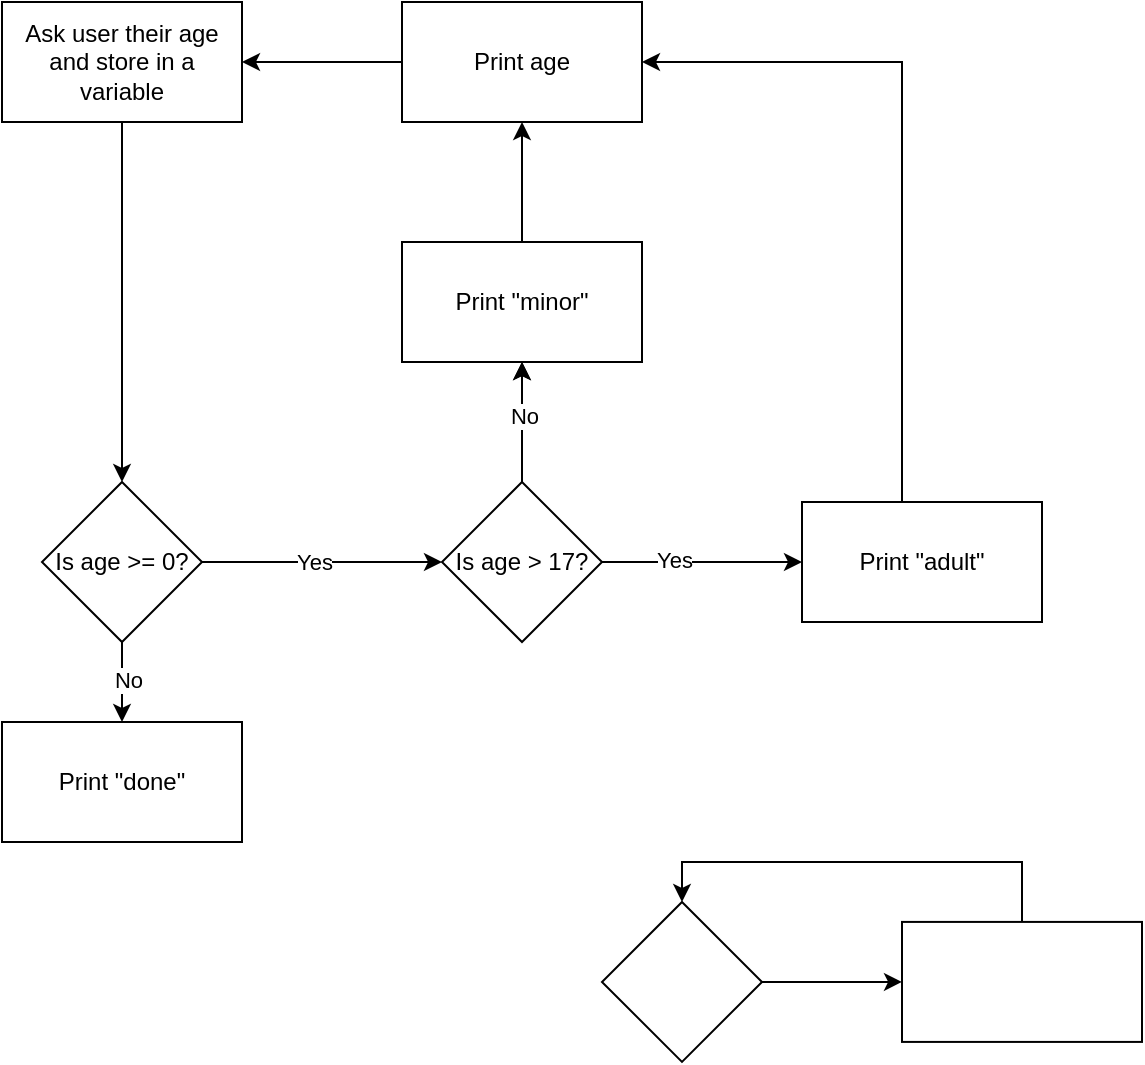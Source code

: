 <mxfile version="26.0.15">
  <diagram name="Page-1" id="wpLp4uVsDjPfEZAndJnv">
    <mxGraphModel dx="634" dy="491" grid="1" gridSize="10" guides="1" tooltips="1" connect="1" arrows="1" fold="1" page="1" pageScale="1" pageWidth="850" pageHeight="1100" math="0" shadow="0">
      <root>
        <mxCell id="0" />
        <mxCell id="1" parent="0" />
        <mxCell id="dFmQI3R4FaNnj-CzvkKX-4" style="edgeStyle=orthogonalEdgeStyle;rounded=0;orthogonalLoop=1;jettySize=auto;html=1;exitX=1;exitY=0.5;exitDx=0;exitDy=0;entryX=0;entryY=0.5;entryDx=0;entryDy=0;" edge="1" parent="1" source="dFmQI3R4FaNnj-CzvkKX-1" target="dFmQI3R4FaNnj-CzvkKX-3">
          <mxGeometry relative="1" as="geometry" />
        </mxCell>
        <mxCell id="dFmQI3R4FaNnj-CzvkKX-1" value="" style="rhombus;whiteSpace=wrap;html=1;" vertex="1" parent="1">
          <mxGeometry x="480" y="479.96" width="80" height="80" as="geometry" />
        </mxCell>
        <mxCell id="dFmQI3R4FaNnj-CzvkKX-5" style="edgeStyle=orthogonalEdgeStyle;rounded=0;orthogonalLoop=1;jettySize=auto;html=1;entryX=0.5;entryY=0;entryDx=0;entryDy=0;" edge="1" parent="1" source="dFmQI3R4FaNnj-CzvkKX-3" target="dFmQI3R4FaNnj-CzvkKX-1">
          <mxGeometry relative="1" as="geometry">
            <Array as="points">
              <mxPoint x="690" y="459.96" />
              <mxPoint x="520" y="459.96" />
            </Array>
          </mxGeometry>
        </mxCell>
        <mxCell id="dFmQI3R4FaNnj-CzvkKX-3" value="" style="rounded=0;whiteSpace=wrap;html=1;" vertex="1" parent="1">
          <mxGeometry x="630" y="489.96" width="120" height="60" as="geometry" />
        </mxCell>
        <mxCell id="dFmQI3R4FaNnj-CzvkKX-8" style="edgeStyle=orthogonalEdgeStyle;rounded=0;orthogonalLoop=1;jettySize=auto;html=1;entryX=0.5;entryY=0;entryDx=0;entryDy=0;" edge="1" parent="1" source="dFmQI3R4FaNnj-CzvkKX-6" target="dFmQI3R4FaNnj-CzvkKX-7">
          <mxGeometry relative="1" as="geometry" />
        </mxCell>
        <mxCell id="dFmQI3R4FaNnj-CzvkKX-6" value="Ask user their age and store in a variable" style="rounded=0;whiteSpace=wrap;html=1;" vertex="1" parent="1">
          <mxGeometry x="180" y="30" width="120" height="60" as="geometry" />
        </mxCell>
        <mxCell id="dFmQI3R4FaNnj-CzvkKX-14" value="" style="edgeStyle=orthogonalEdgeStyle;rounded=0;orthogonalLoop=1;jettySize=auto;html=1;" edge="1" parent="1" source="dFmQI3R4FaNnj-CzvkKX-7" target="dFmQI3R4FaNnj-CzvkKX-13">
          <mxGeometry relative="1" as="geometry" />
        </mxCell>
        <mxCell id="dFmQI3R4FaNnj-CzvkKX-15" value="No" style="edgeLabel;html=1;align=center;verticalAlign=middle;resizable=0;points=[];" vertex="1" connectable="0" parent="dFmQI3R4FaNnj-CzvkKX-14">
          <mxGeometry x="-0.038" y="3" relative="1" as="geometry">
            <mxPoint as="offset" />
          </mxGeometry>
        </mxCell>
        <mxCell id="dFmQI3R4FaNnj-CzvkKX-17" style="edgeStyle=orthogonalEdgeStyle;rounded=0;orthogonalLoop=1;jettySize=auto;html=1;entryX=0;entryY=0.5;entryDx=0;entryDy=0;" edge="1" parent="1" source="dFmQI3R4FaNnj-CzvkKX-7" target="dFmQI3R4FaNnj-CzvkKX-16">
          <mxGeometry relative="1" as="geometry" />
        </mxCell>
        <mxCell id="dFmQI3R4FaNnj-CzvkKX-18" value="Yes" style="edgeLabel;html=1;align=center;verticalAlign=middle;resizable=0;points=[];" vertex="1" connectable="0" parent="dFmQI3R4FaNnj-CzvkKX-17">
          <mxGeometry x="-0.075" relative="1" as="geometry">
            <mxPoint as="offset" />
          </mxGeometry>
        </mxCell>
        <mxCell id="dFmQI3R4FaNnj-CzvkKX-7" value="Is age &amp;gt;= 0?" style="rhombus;whiteSpace=wrap;html=1;" vertex="1" parent="1">
          <mxGeometry x="200" y="270" width="80" height="80" as="geometry" />
        </mxCell>
        <mxCell id="dFmQI3R4FaNnj-CzvkKX-22" style="edgeStyle=orthogonalEdgeStyle;rounded=0;orthogonalLoop=1;jettySize=auto;html=1;entryX=1;entryY=0.5;entryDx=0;entryDy=0;" edge="1" parent="1" source="dFmQI3R4FaNnj-CzvkKX-9" target="dFmQI3R4FaNnj-CzvkKX-6">
          <mxGeometry relative="1" as="geometry" />
        </mxCell>
        <mxCell id="dFmQI3R4FaNnj-CzvkKX-9" value="Print age" style="rounded=0;whiteSpace=wrap;html=1;" vertex="1" parent="1">
          <mxGeometry x="380" y="30" width="120" height="60" as="geometry" />
        </mxCell>
        <mxCell id="dFmQI3R4FaNnj-CzvkKX-13" value="Print &quot;done&quot;" style="whiteSpace=wrap;html=1;" vertex="1" parent="1">
          <mxGeometry x="180" y="390" width="120" height="60" as="geometry" />
        </mxCell>
        <mxCell id="dFmQI3R4FaNnj-CzvkKX-20" value="" style="edgeStyle=orthogonalEdgeStyle;rounded=0;orthogonalLoop=1;jettySize=auto;html=1;" edge="1" parent="1" source="dFmQI3R4FaNnj-CzvkKX-16" target="dFmQI3R4FaNnj-CzvkKX-19">
          <mxGeometry relative="1" as="geometry">
            <Array as="points">
              <mxPoint x="450" y="310" />
              <mxPoint x="450" y="310" />
            </Array>
          </mxGeometry>
        </mxCell>
        <mxCell id="dFmQI3R4FaNnj-CzvkKX-21" value="Yes" style="edgeLabel;html=1;align=center;verticalAlign=middle;resizable=0;points=[];" vertex="1" connectable="0" parent="dFmQI3R4FaNnj-CzvkKX-20">
          <mxGeometry x="-0.289" y="1" relative="1" as="geometry">
            <mxPoint as="offset" />
          </mxGeometry>
        </mxCell>
        <mxCell id="dFmQI3R4FaNnj-CzvkKX-24" value="" style="edgeStyle=orthogonalEdgeStyle;rounded=0;orthogonalLoop=1;jettySize=auto;html=1;" edge="1" parent="1" source="dFmQI3R4FaNnj-CzvkKX-16" target="dFmQI3R4FaNnj-CzvkKX-23">
          <mxGeometry relative="1" as="geometry" />
        </mxCell>
        <mxCell id="dFmQI3R4FaNnj-CzvkKX-25" value="" style="edgeStyle=orthogonalEdgeStyle;rounded=0;orthogonalLoop=1;jettySize=auto;html=1;" edge="1" parent="1" source="dFmQI3R4FaNnj-CzvkKX-16" target="dFmQI3R4FaNnj-CzvkKX-23">
          <mxGeometry relative="1" as="geometry" />
        </mxCell>
        <mxCell id="dFmQI3R4FaNnj-CzvkKX-26" value="No" style="edgeLabel;html=1;align=center;verticalAlign=middle;resizable=0;points=[];" vertex="1" connectable="0" parent="dFmQI3R4FaNnj-CzvkKX-25">
          <mxGeometry x="0.113" y="-1" relative="1" as="geometry">
            <mxPoint as="offset" />
          </mxGeometry>
        </mxCell>
        <mxCell id="dFmQI3R4FaNnj-CzvkKX-16" value="Is age &amp;gt; 17?" style="rhombus;whiteSpace=wrap;html=1;" vertex="1" parent="1">
          <mxGeometry x="400" y="270" width="80" height="80" as="geometry" />
        </mxCell>
        <mxCell id="dFmQI3R4FaNnj-CzvkKX-28" style="edgeStyle=orthogonalEdgeStyle;rounded=0;orthogonalLoop=1;jettySize=auto;html=1;" edge="1" parent="1" source="dFmQI3R4FaNnj-CzvkKX-19" target="dFmQI3R4FaNnj-CzvkKX-9">
          <mxGeometry relative="1" as="geometry">
            <Array as="points">
              <mxPoint x="630" y="60" />
            </Array>
          </mxGeometry>
        </mxCell>
        <mxCell id="dFmQI3R4FaNnj-CzvkKX-19" value="Print &quot;adult&quot;" style="whiteSpace=wrap;html=1;" vertex="1" parent="1">
          <mxGeometry x="580" y="280" width="120" height="60" as="geometry" />
        </mxCell>
        <mxCell id="dFmQI3R4FaNnj-CzvkKX-30" style="edgeStyle=orthogonalEdgeStyle;rounded=0;orthogonalLoop=1;jettySize=auto;html=1;" edge="1" parent="1" source="dFmQI3R4FaNnj-CzvkKX-23" target="dFmQI3R4FaNnj-CzvkKX-9">
          <mxGeometry relative="1" as="geometry" />
        </mxCell>
        <mxCell id="dFmQI3R4FaNnj-CzvkKX-23" value="Print &quot;minor&quot;" style="whiteSpace=wrap;html=1;" vertex="1" parent="1">
          <mxGeometry x="380" y="150" width="120" height="60" as="geometry" />
        </mxCell>
      </root>
    </mxGraphModel>
  </diagram>
</mxfile>
